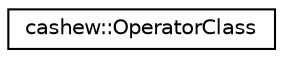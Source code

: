 digraph "Graphical Class Hierarchy"
{
  edge [fontname="Helvetica",fontsize="10",labelfontname="Helvetica",labelfontsize="10"];
  node [fontname="Helvetica",fontsize="10",shape=record];
  rankdir="LR";
  Node0 [label="cashew::OperatorClass",height=0.2,width=0.4,color="black", fillcolor="white", style="filled",URL="$structcashew_1_1_operator_class.html"];
}
